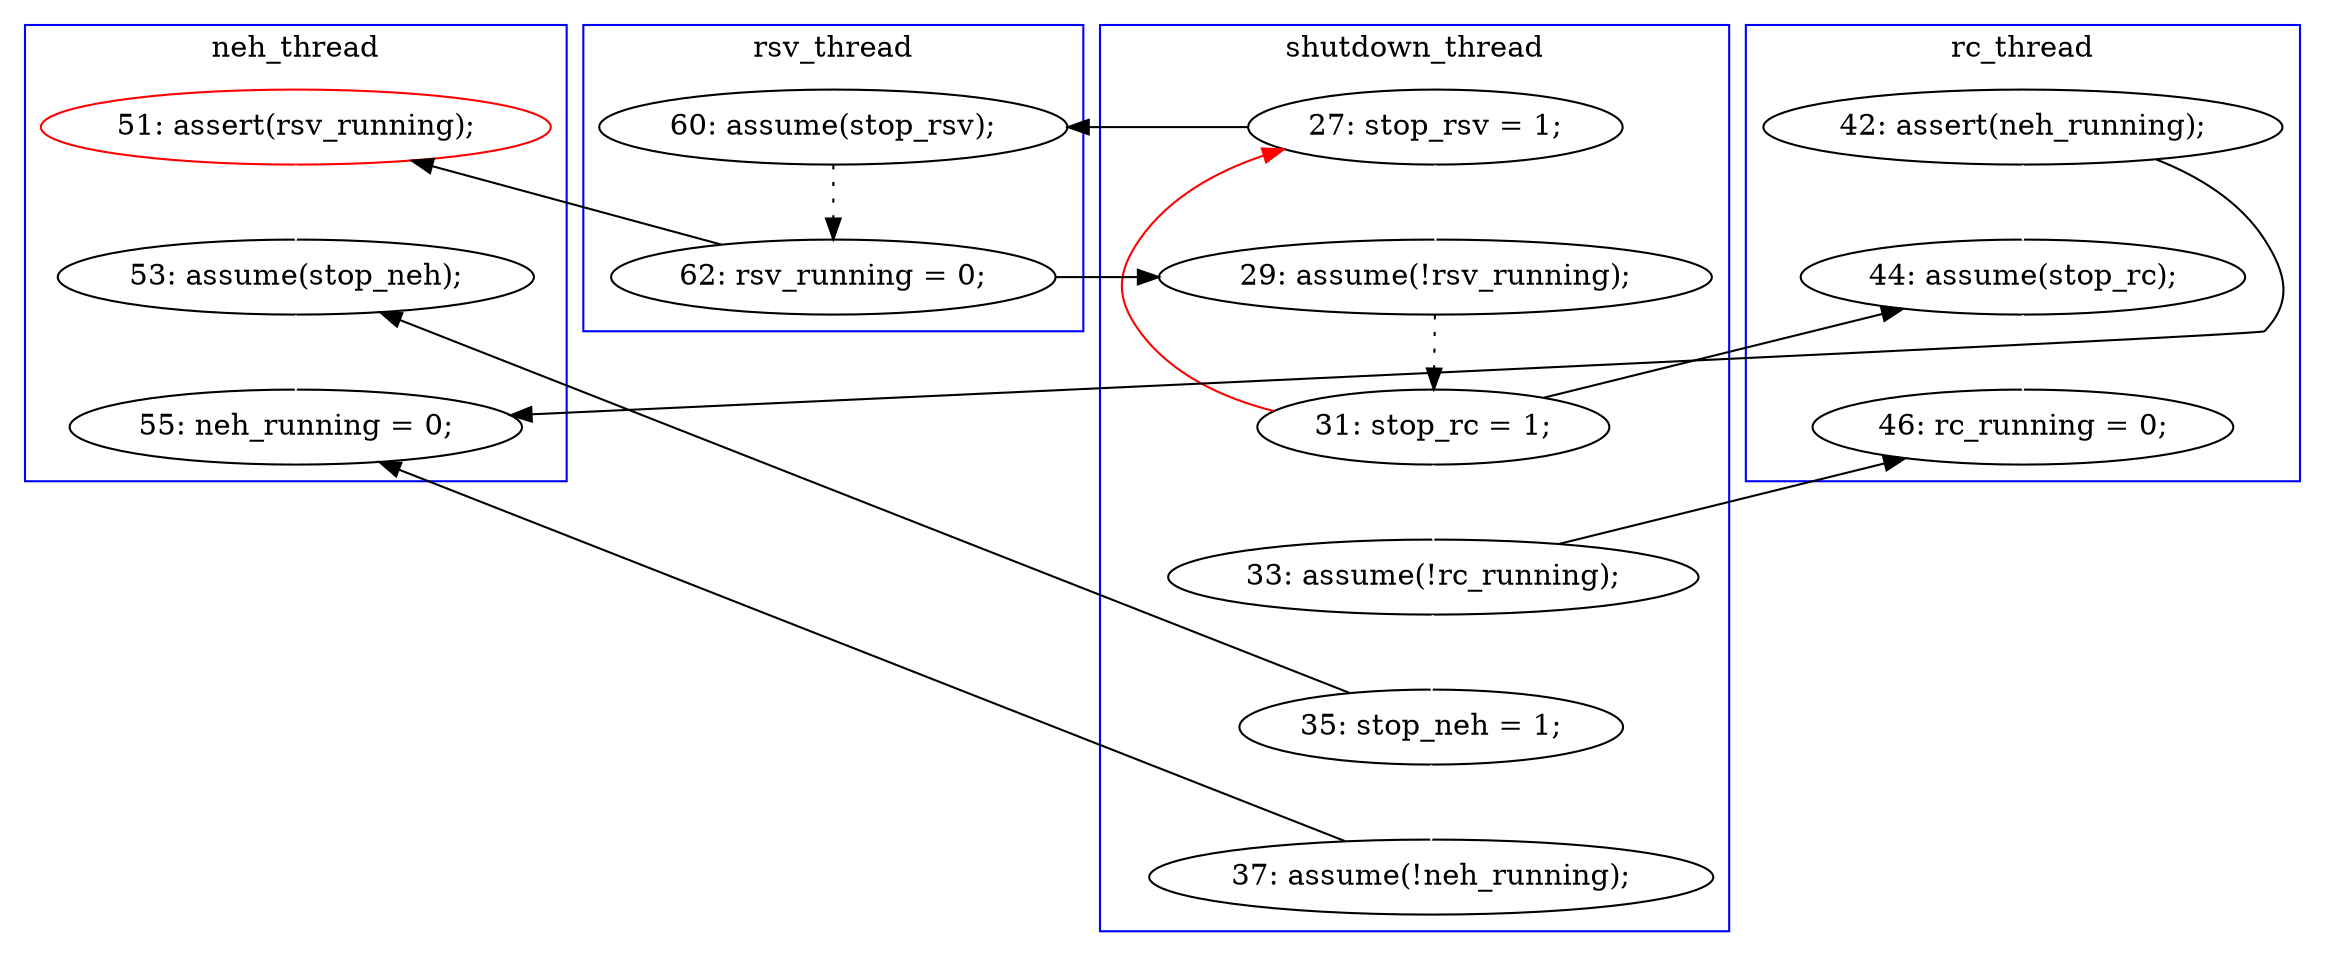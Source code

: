 digraph Counterexample {
	24 -> 37 [color = black, style = solid, constraint = false]
	21 -> 11 [color = red, style = solid, constraint = false]
	22 -> 32 [color = black, style = solid, constraint = false]
	16 -> 17 [color = black, style = dotted]
	18 -> 37 [color = white, style = solid]
	21 -> 30 [color = black, style = solid, constraint = false]
	24 -> 26 [color = white, style = solid]
	17 -> 18 [color = black, style = solid, constraint = false]
	29 -> 30 [color = white, style = solid]
	21 -> 22 [color = white, style = solid]
	22 -> 24 [color = white, style = solid]
	17 -> 20 [color = black, style = solid, constraint = false]
	30 -> 32 [color = white, style = solid]
	37 -> 38 [color = white, style = solid]
	11 -> 20 [color = white, style = solid]
	20 -> 21 [color = black, style = dotted]
	11 -> 16 [color = black, style = solid, constraint = false]
	29 -> 38 [color = black, style = solid, constraint = false]
	26 -> 38 [color = black, style = solid, constraint = false]
	subgraph cluster2 {
		label = rc_thread
		color = blue
		32  [label = "46: rc_running = 0;"]
		30  [label = "44: assume(stop_rc);"]
		29  [label = "42: assert(neh_running);"]
	}
	subgraph cluster3 {
		label = neh_thread
		color = blue
		18  [label = "51: assert(rsv_running);", color = red]
		37  [label = "53: assume(stop_neh);"]
		38  [label = "55: neh_running = 0;"]
	}
	subgraph cluster4 {
		label = rsv_thread
		color = blue
		17  [label = "62: rsv_running = 0;"]
		16  [label = "60: assume(stop_rsv);"]
	}
	subgraph cluster1 {
		label = shutdown_thread
		color = blue
		20  [label = "29: assume(!rsv_running);"]
		22  [label = "33: assume(!rc_running);"]
		11  [label = "27: stop_rsv = 1;"]
		21  [label = "31: stop_rc = 1;"]
		24  [label = "35: stop_neh = 1;"]
		26  [label = "37: assume(!neh_running);"]
	}
}